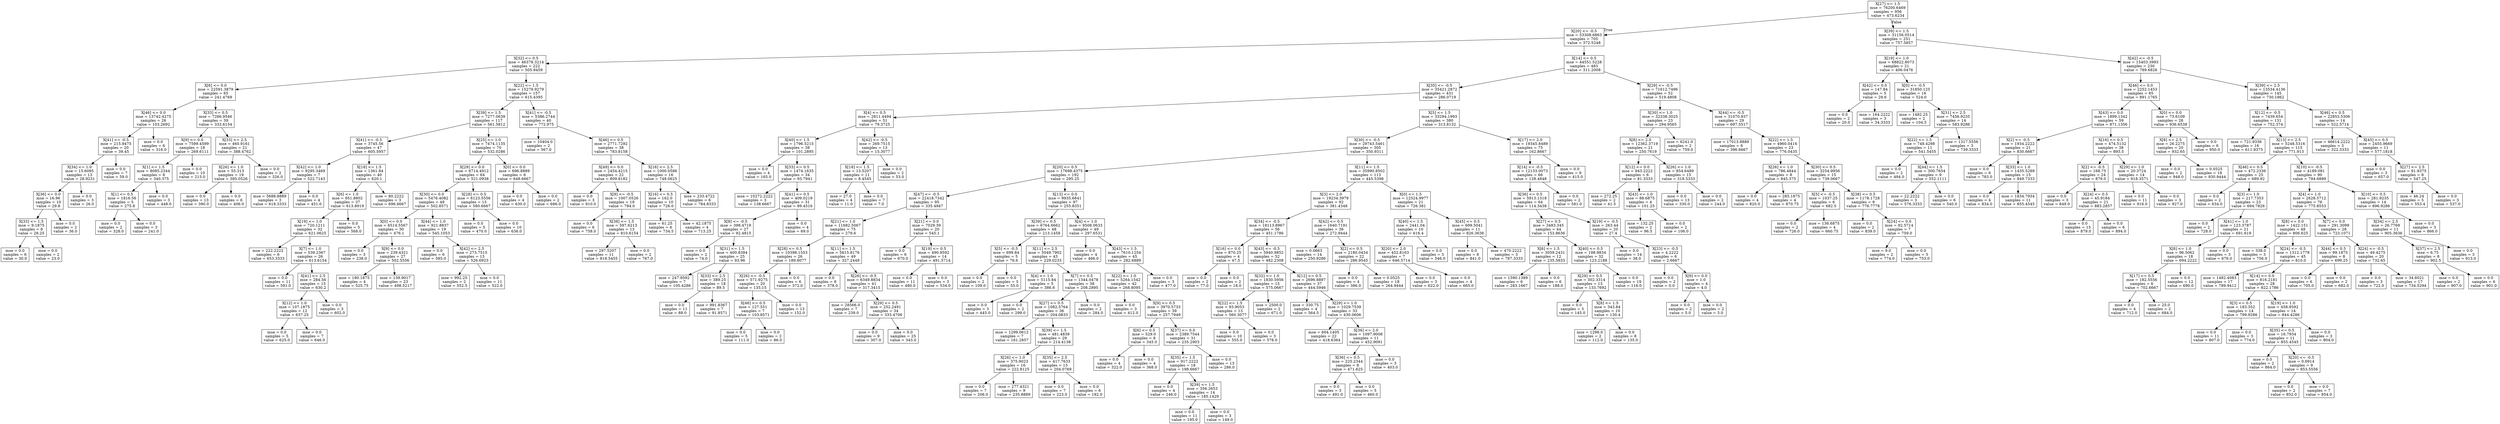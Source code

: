 digraph Tree {
node [shape=box] ;
0 [label="X[27] <= 1.5\nmse = 76200.6469\nsamples = 956\nvalue = 473.6234"] ;
1 [label="X[20] <= -0.5\nmse = 53308.6863\nsamples = 705\nvalue = 372.5248"] ;
0 -> 1 [labeldistance=2.5, labelangle=45, headlabel="True"] ;
2 [label="X[32] <= 0.5\nmse = 46378.3214\nsamples = 222\nvalue = 505.9459"] ;
1 -> 2 ;
3 [label="X[6] <= 0.0\nmse = 22591.3879\nsamples = 65\nvalue = 241.4769"] ;
2 -> 3 ;
4 [label="X[46] <= 0.0\nmse = 13742.4275\nsamples = 26\nvalue = 103.2692"] ;
3 -> 4 ;
5 [label="X[41] <= -0.5\nmse = 215.9475\nsamples = 20\nvalue = 39.45"] ;
4 -> 5 ;
6 [label="X[34] <= 1.0\nmse = 15.6095\nsamples = 13\nvalue = 28.9231"] ;
5 -> 6 ;
7 [label="X[36] <= 0.0\nmse = 16.96\nsamples = 10\nvalue = 29.8"] ;
6 -> 7 ;
8 [label="X[33] <= 1.5\nmse = 9.1875\nsamples = 8\nvalue = 28.25"] ;
7 -> 8 ;
9 [label="mse = 0.0\nsamples = 6\nvalue = 30.0"] ;
8 -> 9 ;
10 [label="mse = 0.0\nsamples = 2\nvalue = 23.0"] ;
8 -> 10 ;
11 [label="mse = 0.0\nsamples = 2\nvalue = 36.0"] ;
7 -> 11 ;
12 [label="mse = 0.0\nsamples = 3\nvalue = 26.0"] ;
6 -> 12 ;
13 [label="mse = 0.0\nsamples = 7\nvalue = 59.0"] ;
5 -> 13 ;
14 [label="mse = 0.0\nsamples = 6\nvalue = 316.0"] ;
4 -> 14 ;
15 [label="X[33] <= 0.5\nmse = 7266.9546\nsamples = 39\nvalue = 333.6154"] ;
3 -> 15 ;
16 [label="X[9] <= 0.0\nmse = 7599.4599\nsamples = 18\nvalue = 269.6111"] ;
15 -> 16 ;
17 [label="X[1] <= 1.5\nmse = 8085.2344\nsamples = 8\nvalue = 340.375"] ;
16 -> 17 ;
18 [label="X[1] <= 0.5\nmse = 1816.56\nsamples = 5\nvalue = 275.8"] ;
17 -> 18 ;
19 [label="mse = 0.0\nsamples = 2\nvalue = 328.0"] ;
18 -> 19 ;
20 [label="mse = 0.0\nsamples = 3\nvalue = 241.0"] ;
18 -> 20 ;
21 [label="mse = 0.0\nsamples = 3\nvalue = 448.0"] ;
17 -> 21 ;
22 [label="mse = 0.0\nsamples = 10\nvalue = 213.0"] ;
16 -> 22 ;
23 [label="X[33] <= 2.5\nmse = 460.9161\nsamples = 21\nvalue = 388.4762"] ;
15 -> 23 ;
24 [label="X[26] <= 1.0\nmse = 55.313\nsamples = 19\nvalue = 395.0526"] ;
23 -> 24 ;
25 [label="mse = 0.0\nsamples = 13\nvalue = 390.0"] ;
24 -> 25 ;
26 [label="mse = 0.0\nsamples = 6\nvalue = 406.0"] ;
24 -> 26 ;
27 [label="mse = 0.0\nsamples = 2\nvalue = 326.0"] ;
23 -> 27 ;
28 [label="X[22] <= 1.5\nmse = 15279.9279\nsamples = 157\nvalue = 615.4395"] ;
2 -> 28 ;
29 [label="X[39] <= 1.5\nmse = 7277.0639\nsamples = 117\nvalue = 561.5812"] ;
28 -> 29 ;
30 [label="X[41] <= -0.5\nmse = 3745.56\nsamples = 47\nvalue = 605.5957"] ;
29 -> 30 ;
31 [label="X[42] <= 1.0\nmse = 9295.3469\nsamples = 7\nvalue = 522.7143"] ;
30 -> 31 ;
32 [label="mse = 5688.8889\nsamples = 3\nvalue = 618.3333"] ;
31 -> 32 ;
33 [label="mse = 0.0\nsamples = 4\nvalue = 451.0"] ;
31 -> 33 ;
34 [label="X[18] <= 1.5\nmse = 1361.84\nsamples = 40\nvalue = 620.1"] ;
30 -> 34 ;
35 [label="X[6] <= 1.0\nmse = 951.8802\nsamples = 37\nvalue = 613.8919"] ;
34 -> 35 ;
36 [label="X[19] <= 1.0\nmse = 720.1211\nsamples = 32\nvalue = 621.0625"] ;
35 -> 36 ;
37 [label="mse = 222.2222\nsamples = 6\nvalue = 653.3333"] ;
36 -> 37 ;
38 [label="X[7] <= 1.0\nmse = 539.2367\nsamples = 26\nvalue = 613.6154"] ;
36 -> 38 ;
39 [label="mse = 0.0\nsamples = 11\nvalue = 591.0"] ;
38 -> 39 ;
40 [label="X[41] <= 2.5\nmse = 284.56\nsamples = 15\nvalue = 630.2"] ;
38 -> 40 ;
41 [label="X[12] <= 1.0\nmse = 107.1875\nsamples = 12\nvalue = 637.25"] ;
40 -> 41 ;
42 [label="mse = 0.0\nsamples = 5\nvalue = 625.0"] ;
41 -> 42 ;
43 [label="mse = 0.0\nsamples = 7\nvalue = 646.0"] ;
41 -> 43 ;
44 [label="mse = 0.0\nsamples = 3\nvalue = 602.0"] ;
40 -> 44 ;
45 [label="mse = 0.0\nsamples = 5\nvalue = 568.0"] ;
35 -> 45 ;
46 [label="mse = 80.2222\nsamples = 3\nvalue = 696.6667"] ;
34 -> 46 ;
47 [label="X[25] <= 1.0\nmse = 7474.1135\nsamples = 70\nvalue = 532.0286"] ;
29 -> 47 ;
48 [label="X[29] <= 0.0\nmse = 6714.4912\nsamples = 64\nvalue = 521.0938"] ;
47 -> 48 ;
49 [label="X[30] <= 0.0\nmse = 5476.4082\nsamples = 49\nvalue = 502.8571"] ;
48 -> 49 ;
50 [label="X[0] <= 0.0\nmse = 6514.5567\nsamples = 30\nvalue = 476.1"] ;
49 -> 50 ;
51 [label="mse = 0.0\nsamples = 3\nvalue = 238.0"] ;
50 -> 51 ;
52 [label="X[9] <= 0.0\nmse = 239.4321\nsamples = 27\nvalue = 502.5556"] ;
50 -> 52 ;
53 [label="mse = 180.1875\nsamples = 4\nvalue = 525.75"] ;
52 -> 53 ;
54 [label="mse = 139.9017\nsamples = 23\nvalue = 498.5217"] ;
52 -> 54 ;
55 [label="X[44] <= 1.0\nmse = 921.8837\nsamples = 19\nvalue = 545.1053"] ;
49 -> 55 ;
56 [label="mse = 0.0\nsamples = 6\nvalue = 585.0"] ;
55 -> 56 ;
57 [label="X[42] <= 2.5\nmse = 273.7515\nsamples = 13\nvalue = 526.6923"] ;
55 -> 57 ;
58 [label="mse = 992.25\nsamples = 2\nvalue = 552.5"] ;
57 -> 58 ;
59 [label="mse = 0.0\nsamples = 11\nvalue = 522.0"] ;
57 -> 59 ;
60 [label="X[28] <= 0.5\nmse = 6123.5556\nsamples = 15\nvalue = 580.6667"] ;
48 -> 60 ;
61 [label="mse = 0.0\nsamples = 5\nvalue = 470.0"] ;
60 -> 61 ;
62 [label="mse = 0.0\nsamples = 10\nvalue = 636.0"] ;
60 -> 62 ;
63 [label="X[0] <= 0.0\nmse = 696.8889\nsamples = 6\nvalue = 648.6667"] ;
47 -> 63 ;
64 [label="mse = 0.0\nsamples = 4\nvalue = 630.0"] ;
63 -> 64 ;
65 [label="mse = 0.0\nsamples = 2\nvalue = 686.0"] ;
63 -> 65 ;
66 [label="X[41] <= -0.5\nmse = 5386.2744\nsamples = 40\nvalue = 772.975"] ;
28 -> 66 ;
67 [label="mse = 10404.0\nsamples = 2\nvalue = 567.0"] ;
66 -> 67 ;
68 [label="X[46] <= 0.5\nmse = 2771.7292\nsamples = 38\nvalue = 783.8158"] ;
66 -> 68 ;
69 [label="X[49] <= 0.0\nmse = 2454.4215\nsamples = 22\nvalue = 809.8182"] ;
68 -> 69 ;
70 [label="mse = 0.0\nsamples = 3\nvalue = 910.0"] ;
69 -> 70 ;
71 [label="X[9] <= -0.5\nmse = 1007.0526\nsamples = 19\nvalue = 794.0"] ;
69 -> 71 ;
72 [label="mse = 0.0\nsamples = 6\nvalue = 758.0"] ;
71 -> 72 ;
73 [label="X[38] <= 1.5\nmse = 597.6213\nsamples = 13\nvalue = 810.6154"] ;
71 -> 73 ;
74 [label="mse = 297.5207\nsamples = 11\nvalue = 818.5455"] ;
73 -> 74 ;
75 [label="mse = 0.0\nsamples = 2\nvalue = 767.0"] ;
73 -> 75 ;
76 [label="X[16] <= 2.5\nmse = 1000.0586\nsamples = 16\nvalue = 748.0625"] ;
68 -> 76 ;
77 [label="X[16] <= 0.5\nmse = 162.0\nsamples = 10\nvalue = 726.0"] ;
76 -> 77 ;
78 [label="mse = 61.25\nsamples = 6\nvalue = 734.5"] ;
77 -> 78 ;
79 [label="mse = 42.1875\nsamples = 4\nvalue = 713.25"] ;
77 -> 79 ;
80 [label="mse = 233.4722\nsamples = 6\nvalue = 784.8333"] ;
76 -> 80 ;
81 [label="X[14] <= 0.5\nmse = 44551.5228\nsamples = 483\nvalue = 311.2008"] ;
1 -> 81 ;
82 [label="X[35] <= -0.5\nmse = 35421.2872\nsamples = 431\nvalue = 286.0719"] ;
81 -> 82 ;
83 [label="X[4] <= 0.5\nmse = 2811.4494\nsamples = 51\nvalue = 79.3725"] ;
82 -> 83 ;
84 [label="X[40] <= 1.5\nmse = 1796.5215\nsamples = 38\nvalue = 101.2895"] ;
83 -> 84 ;
85 [label="mse = 0.0\nsamples = 4\nvalue = 165.0"] ;
84 -> 85 ;
86 [label="X[33] <= 0.5\nmse = 1474.1635\nsamples = 34\nvalue = 93.7941"] ;
84 -> 86 ;
87 [label="mse = 10272.2222\nsamples = 3\nvalue = 138.6667"] ;
86 -> 87 ;
88 [label="X[41] <= 0.5\nmse = 409.0219\nsamples = 31\nvalue = 89.4516"] ;
86 -> 88 ;
89 [label="X[8] <= -0.5\nmse = 398.4719\nsamples = 27\nvalue = 92.4815"] ;
88 -> 89 ;
90 [label="mse = 0.0\nsamples = 2\nvalue = 74.0"] ;
89 -> 90 ;
91 [label="X[31] <= 1.5\nmse = 400.8384\nsamples = 25\nvalue = 93.96"] ;
89 -> 91 ;
92 [label="mse = 247.9592\nsamples = 7\nvalue = 105.4286"] ;
91 -> 92 ;
93 [label="X[33] <= 2.5\nmse = 389.25\nsamples = 18\nvalue = 89.5"] ;
91 -> 93 ;
94 [label="mse = 0.0\nsamples = 11\nvalue = 88.0"] ;
93 -> 94 ;
95 [label="mse = 991.8367\nsamples = 7\nvalue = 91.8571"] ;
93 -> 95 ;
96 [label="mse = 0.0\nsamples = 4\nvalue = 69.0"] ;
88 -> 96 ;
97 [label="X[42] <= -0.5\nmse = 269.7515\nsamples = 13\nvalue = 15.3077"] ;
83 -> 97 ;
98 [label="X[18] <= 1.5\nmse = 13.5207\nsamples = 11\nvalue = 8.4545"] ;
97 -> 98 ;
99 [label="mse = 27.0\nsamples = 4\nvalue = 11.0"] ;
98 -> 99 ;
100 [label="mse = 0.0\nsamples = 7\nvalue = 7.0"] ;
98 -> 100 ;
101 [label="mse = 0.0\nsamples = 2\nvalue = 53.0"] ;
97 -> 101 ;
102 [label="X[5] <= 1.5\nmse = 33294.1993\nsamples = 380\nvalue = 313.8132"] ;
82 -> 102 ;
103 [label="X[30] <= -0.5\nmse = 29743.5461\nsamples = 305\nvalue = 350.9311"] ;
102 -> 103 ;
104 [label="X[20] <= 0.5\nmse = 17698.4375\nsamples = 192\nvalue = 295.25"] ;
103 -> 104 ;
105 [label="X[47] <= -0.5\nmse = 22418.7342\nsamples = 95\nvalue = 335.4947"] ;
104 -> 105 ;
106 [label="X[21] <= 1.0\nmse = 11682.5067\nsamples = 75\nvalue = 279.6"] ;
105 -> 106 ;
107 [label="X[28] <= 0.5\nmse = 10398.1553\nsamples = 26\nvalue = 189.8077"] ;
106 -> 107 ;
108 [label="X[26] <= -0.5\nmse = 571.9275\nsamples = 20\nvalue = 135.15"] ;
107 -> 108 ;
109 [label="X[46] <= 0.5\nmse = 127.551\nsamples = 7\nvalue = 103.8571"] ;
108 -> 109 ;
110 [label="mse = 0.0\nsamples = 5\nvalue = 111.0"] ;
109 -> 110 ;
111 [label="mse = 0.0\nsamples = 2\nvalue = 86.0"] ;
109 -> 111 ;
112 [label="mse = 0.0\nsamples = 13\nvalue = 152.0"] ;
108 -> 112 ;
113 [label="mse = 0.0\nsamples = 6\nvalue = 372.0"] ;
107 -> 113 ;
114 [label="X[11] <= 1.5\nmse = 5815.8176\nsamples = 49\nvalue = 327.2449"] ;
106 -> 114 ;
115 [label="mse = 0.0\nsamples = 8\nvalue = 378.0"] ;
114 -> 115 ;
116 [label="X[26] <= -0.5\nmse = 6349.8834\nsamples = 41\nvalue = 317.3415"] ;
114 -> 116 ;
117 [label="mse = 28566.0\nsamples = 7\nvalue = 239.0"] ;
116 -> 117 ;
118 [label="X[29] <= 0.5\nmse = 252.2491\nsamples = 34\nvalue = 333.4706"] ;
116 -> 118 ;
119 [label="mse = 0.0\nsamples = 9\nvalue = 307.0"] ;
118 -> 119 ;
120 [label="mse = 0.0\nsamples = 25\nvalue = 343.0"] ;
118 -> 120 ;
121 [label="X[21] <= 0.0\nmse = 7029.39\nsamples = 20\nvalue = 545.1"] ;
105 -> 121 ;
122 [label="mse = 0.0\nsamples = 6\nvalue = 670.0"] ;
121 -> 122 ;
123 [label="X[19] <= 0.5\nmse = 490.9592\nsamples = 14\nvalue = 491.5714"] ;
121 -> 123 ;
124 [label="mse = 0.0\nsamples = 11\nvalue = 480.0"] ;
123 -> 124 ;
125 [label="mse = 0.0\nsamples = 3\nvalue = 534.0"] ;
123 -> 125 ;
126 [label="X[13] <= 0.0\nmse = 9935.6841\nsamples = 97\nvalue = 255.8351"] ;
104 -> 126 ;
127 [label="X[39] <= 0.5\nmse = 6764.6662\nsamples = 48\nvalue = 213.1458"] ;
126 -> 127 ;
128 [label="X[5] <= -0.5\nmse = 699.84\nsamples = 5\nvalue = 76.6"] ;
127 -> 128 ;
129 [label="mse = 0.0\nsamples = 2\nvalue = 109.0"] ;
128 -> 129 ;
130 [label="mse = 0.0\nsamples = 3\nvalue = 55.0"] ;
128 -> 130 ;
131 [label="X[11] <= 2.5\nmse = 5049.7902\nsamples = 43\nvalue = 229.0233"] ;
127 -> 131 ;
132 [label="X[4] <= 1.0\nmse = 5115.84\nsamples = 5\nvalue = 386.6"] ;
131 -> 132 ;
133 [label="mse = 0.0\nsamples = 3\nvalue = 445.0"] ;
132 -> 133 ;
134 [label="mse = 0.0\nsamples = 2\nvalue = 299.0"] ;
132 -> 134 ;
135 [label="X[7] <= 0.5\nmse = 1344.0478\nsamples = 38\nvalue = 208.2895"] ;
131 -> 135 ;
136 [label="X[27] <= 0.5\nmse = 1082.5764\nsamples = 36\nvalue = 204.0833"] ;
135 -> 136 ;
137 [label="mse = 1299.0612\nsamples = 7\nvalue = 161.2857"] ;
136 -> 137 ;
138 [label="X[39] <= 1.5\nmse = 481.4839\nsamples = 29\nvalue = 214.4138"] ;
136 -> 138 ;
139 [label="X[26] <= 1.0\nmse = 375.9023\nsamples = 16\nvalue = 222.8125"] ;
138 -> 139 ;
140 [label="mse = 0.0\nsamples = 7\nvalue = 206.0"] ;
139 -> 140 ;
141 [label="mse = 277.4321\nsamples = 9\nvalue = 235.8889"] ;
139 -> 141 ;
142 [label="X[35] <= 2.5\nmse = 417.7633\nsamples = 13\nvalue = 204.0769"] ;
138 -> 142 ;
143 [label="mse = 0.0\nsamples = 7\nvalue = 223.0"] ;
142 -> 143 ;
144 [label="mse = 0.0\nsamples = 6\nvalue = 182.0"] ;
142 -> 144 ;
145 [label="mse = 0.0\nsamples = 2\nvalue = 284.0"] ;
135 -> 145 ;
146 [label="X[4] <= 1.0\nmse = 9508.0633\nsamples = 49\nvalue = 297.6531"] ;
126 -> 146 ;
147 [label="mse = 0.0\nsamples = 4\nvalue = 466.0"] ;
146 -> 147 ;
148 [label="X[43] <= 1.5\nmse = 7610.1254\nsamples = 45\nvalue = 282.6889"] ;
146 -> 148 ;
149 [label="X[22] <= 1.0\nmse = 5264.1542\nsamples = 42\nvalue = 268.8095"] ;
148 -> 149 ;
150 [label="mse = 0.0\nsamples = 3\nvalue = 412.0"] ;
149 -> 150 ;
151 [label="X[9] <= 0.5\nmse = 3970.5733\nsamples = 39\nvalue = 257.7949"] ;
149 -> 151 ;
152 [label="X[6] <= 0.5\nmse = 529.0\nsamples = 8\nvalue = 345.0"] ;
151 -> 152 ;
153 [label="mse = 0.0\nsamples = 4\nvalue = 322.0"] ;
152 -> 153 ;
154 [label="mse = 0.0\nsamples = 4\nvalue = 368.0"] ;
152 -> 154 ;
155 [label="X[37] <= 0.0\nmse = 2389.7544\nsamples = 31\nvalue = 235.2903"] ;
151 -> 155 ;
156 [label="X[35] <= 1.5\nmse = 917.2222\nsamples = 18\nvalue = 198.6667"] ;
155 -> 156 ;
157 [label="mse = 0.0\nsamples = 4\nvalue = 246.0"] ;
156 -> 157 ;
158 [label="X[39] <= 1.5\nmse = 356.2653\nsamples = 14\nvalue = 185.1429"] ;
156 -> 158 ;
159 [label="mse = 0.0\nsamples = 11\nvalue = 195.0"] ;
158 -> 159 ;
160 [label="mse = 0.0\nsamples = 3\nvalue = 149.0"] ;
158 -> 160 ;
161 [label="mse = 0.0\nsamples = 13\nvalue = 286.0"] ;
155 -> 161 ;
162 [label="mse = 0.0\nsamples = 3\nvalue = 477.0"] ;
148 -> 162 ;
163 [label="X[11] <= 1.5\nmse = 35990.8502\nsamples = 113\nvalue = 445.5398"] ;
103 -> 163 ;
164 [label="X[3] <= 2.0\nmse = 19234.3979\nsamples = 92\nvalue = 381.4348"] ;
163 -> 164 ;
165 [label="X[34] <= -0.5\nmse = 18113.8967\nsamples = 56\nvalue = 451.1786"] ;
164 -> 165 ;
166 [label="X[16] <= 0.0\nmse = 870.25\nsamples = 4\nvalue = 47.5"] ;
165 -> 166 ;
167 [label="mse = 0.0\nsamples = 2\nvalue = 77.0"] ;
166 -> 167 ;
168 [label="mse = 0.0\nsamples = 2\nvalue = 18.0"] ;
166 -> 168 ;
169 [label="X[43] <= -0.5\nmse = 5940.9852\nsamples = 52\nvalue = 482.2308"] ;
165 -> 169 ;
170 [label="X[32] <= 1.0\nmse = 1830.5956\nsamples = 15\nvalue = 575.0667"] ;
169 -> 170 ;
171 [label="X[22] <= 1.5\nmse = 93.9053\nsamples = 13\nvalue = 560.3077"] ;
170 -> 171 ;
172 [label="mse = 0.0\nsamples = 10\nvalue = 555.0"] ;
171 -> 172 ;
173 [label="mse = 0.0\nsamples = 3\nvalue = 578.0"] ;
171 -> 173 ;
174 [label="mse = 2500.0\nsamples = 2\nvalue = 671.0"] ;
170 -> 174 ;
175 [label="X[12] <= 0.5\nmse = 2696.8897\nsamples = 37\nvalue = 444.5946"] ;
169 -> 175 ;
176 [label="mse = 330.75\nsamples = 4\nvalue = 564.5"] ;
175 -> 176 ;
177 [label="X[29] <= 1.0\nmse = 1029.7539\nsamples = 33\nvalue = 430.0606"] ;
175 -> 177 ;
178 [label="mse = 604.1405\nsamples = 22\nvalue = 418.6364"] ;
177 -> 178 ;
179 [label="X[36] <= 2.0\nmse = 1097.9008\nsamples = 11\nvalue = 452.9091"] ;
177 -> 179 ;
180 [label="X[36] <= 0.5\nmse = 225.2344\nsamples = 8\nvalue = 471.625"] ;
179 -> 180 ;
181 [label="mse = 0.0\nsamples = 3\nvalue = 491.0"] ;
180 -> 181 ;
182 [label="mse = 0.0\nsamples = 5\nvalue = 460.0"] ;
180 -> 182 ;
183 [label="mse = 0.0\nsamples = 3\nvalue = 403.0"] ;
179 -> 183 ;
184 [label="X[42] <= 0.5\nmse = 1640.7191\nsamples = 36\nvalue = 272.9444"] ;
164 -> 184 ;
185 [label="mse = 0.0663\nsamples = 14\nvalue = 250.9286"] ;
184 -> 185 ;
186 [label="X[2] <= 0.5\nmse = 2180.0434\nsamples = 22\nvalue = 286.9545"] ;
184 -> 186 ;
187 [label="mse = 0.0\nsamples = 4\nvalue = 386.0"] ;
186 -> 187 ;
188 [label="mse = 0.0525\nsamples = 18\nvalue = 264.9444"] ;
186 -> 188 ;
189 [label="X[0] <= 1.5\nmse = 12524.9977\nsamples = 21\nvalue = 726.381"] ;
163 -> 189 ;
190 [label="X[40] <= 1.5\nmse = 2441.04\nsamples = 10\nvalue = 616.4"] ;
189 -> 190 ;
191 [label="X[20] <= 2.0\nmse = 452.8163\nsamples = 7\nvalue = 646.5714"] ;
190 -> 191 ;
192 [label="mse = 0.0\nsamples = 3\nvalue = 622.0"] ;
191 -> 192 ;
193 [label="mse = 0.0\nsamples = 4\nvalue = 665.0"] ;
191 -> 193 ;
194 [label="mse = 0.0\nsamples = 3\nvalue = 546.0"] ;
190 -> 194 ;
195 [label="X[45] <= 0.5\nmse = 699.5041\nsamples = 11\nvalue = 826.3636"] ;
189 -> 195 ;
196 [label="mse = 0.0\nsamples = 8\nvalue = 841.0"] ;
195 -> 196 ;
197 [label="mse = 470.2222\nsamples = 3\nvalue = 787.3333"] ;
195 -> 197 ;
198 [label="X[17] <= 2.0\nmse = 19345.8489\nsamples = 75\nvalue = 162.8667"] ;
102 -> 198 ;
199 [label="X[14] <= -0.5\nmse = 12133.0073\nsamples = 66\nvalue = 128.4848"] ;
198 -> 199 ;
200 [label="X[36] <= 0.5\nmse = 5913.1318\nsamples = 64\nvalue = 114.3438"] ;
199 -> 200 ;
201 [label="X[27] <= 0.5\nmse = 3483.345\nsamples = 44\nvalue = 153.8636"] ;
200 -> 201 ;
202 [label="X[6] <= 1.5\nmse = 3059.2431\nsamples = 12\nvalue = 235.5833"] ;
201 -> 202 ;
203 [label="mse = 1590.1389\nsamples = 6\nvalue = 283.1667"] ;
202 -> 203 ;
204 [label="mse = 0.0\nsamples = 6\nvalue = 188.0"] ;
202 -> 204 ;
205 [label="X[40] <= 0.5\nmse = 198.9834\nsamples = 32\nvalue = 123.2188"] ;
201 -> 205 ;
206 [label="X[29] <= 0.5\nmse = 302.3314\nsamples = 13\nvalue = 133.7692"] ;
205 -> 206 ;
207 [label="mse = 0.0\nsamples = 3\nvalue = 145.0"] ;
206 -> 207 ;
208 [label="X[8] <= 1.5\nmse = 343.84\nsamples = 10\nvalue = 130.4"] ;
206 -> 208 ;
209 [label="mse = 1296.0\nsamples = 2\nvalue = 112.0"] ;
208 -> 209 ;
210 [label="mse = 0.0\nsamples = 8\nvalue = 135.0"] ;
208 -> 210 ;
211 [label="mse = 0.0\nsamples = 19\nvalue = 116.0"] ;
205 -> 211 ;
212 [label="X[19] <= -0.5\nmse = 263.44\nsamples = 20\nvalue = 27.4"] ;
200 -> 212 ;
213 [label="mse = 0.0\nsamples = 14\nvalue = 38.0"] ;
212 -> 213 ;
214 [label="X[23] <= -0.5\nmse = 4.2222\nsamples = 6\nvalue = 2.6667"] ;
212 -> 214 ;
215 [label="mse = 0.0\nsamples = 2\nvalue = 0.0"] ;
214 -> 215 ;
216 [label="X[9] <= 0.0\nmse = 1.0\nsamples = 4\nvalue = 4.0"] ;
214 -> 216 ;
217 [label="mse = 0.0\nsamples = 2\nvalue = 5.0"] ;
216 -> 217 ;
218 [label="mse = 0.0\nsamples = 2\nvalue = 3.0"] ;
216 -> 218 ;
219 [label="mse = 0.0\nsamples = 2\nvalue = 581.0"] ;
199 -> 219 ;
220 [label="mse = 0.0\nsamples = 9\nvalue = 415.0"] ;
198 -> 220 ;
221 [label="X[29] <= -0.5\nmse = 71612.7496\nsamples = 52\nvalue = 519.4808"] ;
81 -> 221 ;
222 [label="X[30] <= 1.0\nmse = 32338.3025\nsamples = 23\nvalue = 294.9565"] ;
221 -> 222 ;
223 [label="X[8] <= 2.0\nmse = 12362.3719\nsamples = 21\nvalue = 250.7619"] ;
222 -> 223 ;
224 [label="X[12] <= 0.0\nmse = 943.2222\nsamples = 6\nvalue = 81.3333"] ;
223 -> 224 ;
225 [label="mse = 272.25\nsamples = 2\nvalue = 41.5"] ;
224 -> 225 ;
226 [label="X[43] <= 1.0\nmse = 88.6875\nsamples = 4\nvalue = 101.25"] ;
224 -> 226 ;
227 [label="mse = 132.25\nsamples = 2\nvalue = 96.5"] ;
226 -> 227 ;
228 [label="mse = 0.0\nsamples = 2\nvalue = 106.0"] ;
226 -> 228 ;
229 [label="X[26] <= 1.0\nmse = 854.6489\nsamples = 15\nvalue = 318.5333"] ;
223 -> 229 ;
230 [label="mse = 0.0\nsamples = 13\nvalue = 330.0"] ;
229 -> 230 ;
231 [label="mse = 0.0\nsamples = 2\nvalue = 244.0"] ;
229 -> 231 ;
232 [label="mse = 6241.0\nsamples = 2\nvalue = 759.0"] ;
222 -> 232 ;
233 [label="X[44] <= -0.5\nmse = 31070.937\nsamples = 29\nvalue = 697.5517"] ;
221 -> 233 ;
234 [label="mse = 17013.8889\nsamples = 6\nvalue = 396.6667"] ;
233 -> 234 ;
235 [label="X[22] <= 1.5\nmse = 4960.0416\nsamples = 23\nvalue = 776.0435"] ;
233 -> 235 ;
236 [label="X[26] <= 1.0\nmse = 786.4844\nsamples = 8\nvalue = 845.375"] ;
235 -> 236 ;
237 [label="mse = 0.0\nsamples = 4\nvalue = 820.0"] ;
236 -> 237 ;
238 [label="mse = 285.1875\nsamples = 4\nvalue = 870.75"] ;
236 -> 238 ;
239 [label="X[30] <= 0.5\nmse = 3254.9956\nsamples = 15\nvalue = 739.0667"] ;
235 -> 239 ;
240 [label="X[5] <= -0.5\nmse = 1037.25\nsamples = 6\nvalue = 682.5"] ;
239 -> 240 ;
241 [label="mse = 0.0\nsamples = 2\nvalue = 726.0"] ;
240 -> 241 ;
242 [label="mse = 136.6875\nsamples = 4\nvalue = 660.75"] ;
240 -> 242 ;
243 [label="X[38] <= 0.5\nmse = 1178.1728\nsamples = 9\nvalue = 776.7778"] ;
239 -> 243 ;
244 [label="mse = 0.0\nsamples = 2\nvalue = 839.0"] ;
243 -> 244 ;
245 [label="X[24] <= 0.0\nmse = 92.5714\nsamples = 7\nvalue = 759.0"] ;
243 -> 245 ;
246 [label="mse = 9.0\nsamples = 2\nvalue = 774.0"] ;
245 -> 246 ;
247 [label="mse = 0.0\nsamples = 5\nvalue = 753.0"] ;
245 -> 247 ;
248 [label="X[39] <= 1.5\nmse = 31156.0514\nsamples = 251\nvalue = 757.5857"] ;
0 -> 248 [labeldistance=2.5, labelangle=-45, headlabel="False"] ;
249 [label="X[19] <= 1.0\nmse = 68822.8073\nsamples = 21\nvalue = 406.0476"] ;
248 -> 249 ;
250 [label="X[42] <= 0.0\nmse = 147.84\nsamples = 5\nvalue = 28.6"] ;
249 -> 250 ;
251 [label="mse = 0.0\nsamples = 2\nvalue = 20.0"] ;
250 -> 251 ;
252 [label="mse = 164.2222\nsamples = 3\nvalue = 34.3333"] ;
250 -> 252 ;
253 [label="X[0] <= -0.5\nmse = 31850.125\nsamples = 16\nvalue = 524.0"] ;
249 -> 253 ;
254 [label="mse = 1482.25\nsamples = 2\nvalue = 104.5"] ;
253 -> 254 ;
255 [label="X[31] <= 2.5\nmse = 7456.9235\nsamples = 14\nvalue = 583.9286"] ;
253 -> 255 ;
256 [label="X[22] <= 1.5\nmse = 748.4298\nsamples = 11\nvalue = 541.5455"] ;
255 -> 256 ;
257 [label="mse = 0.0\nsamples = 2\nvalue = 494.0"] ;
256 -> 257 ;
258 [label="X[44] <= 1.5\nmse = 300.7654\nsamples = 9\nvalue = 552.1111"] ;
256 -> 258 ;
259 [label="mse = 22.2222\nsamples = 3\nvalue = 576.3333"] ;
258 -> 259 ;
260 [label="mse = 0.0\nsamples = 6\nvalue = 540.0"] ;
258 -> 260 ;
261 [label="mse = 1317.5556\nsamples = 3\nvalue = 739.3333"] ;
255 -> 261 ;
262 [label="X[42] <= -0.5\nmse = 15403.3993\nsamples = 230\nvalue = 789.6826"] ;
248 -> 262 ;
263 [label="X[46] <= 0.0\nmse = 2252.1453\nsamples = 85\nvalue = 891.1765"] ;
262 -> 263 ;
264 [label="X[43] <= 0.0\nmse = 1899.1342\nsamples = 59\nvalue = 871.1356"] ;
263 -> 264 ;
265 [label="X[2] <= -0.5\nmse = 1934.2222\nsamples = 21\nvalue = 830.6667"] ;
264 -> 265 ;
266 [label="mse = 0.0\nsamples = 6\nvalue = 783.0"] ;
265 -> 266 ;
267 [label="X[33] <= 1.0\nmse = 1435.5289\nsamples = 15\nvalue = 849.7333"] ;
265 -> 267 ;
268 [label="mse = 0.0\nsamples = 4\nvalue = 834.0"] ;
267 -> 268 ;
269 [label="mse = 1834.7934\nsamples = 11\nvalue = 855.4545"] ;
267 -> 269 ;
270 [label="X[16] <= 0.5\nmse = 474.5132\nsamples = 38\nvalue = 893.5"] ;
264 -> 270 ;
271 [label="X[2] <= -0.5\nmse = 168.75\nsamples = 24\nvalue = 879.0"] ;
270 -> 271 ;
272 [label="mse = 0.0\nsamples = 3\nvalue = 849.0"] ;
271 -> 272 ;
273 [label="X[24] <= 0.5\nmse = 45.9184\nsamples = 21\nvalue = 883.2857"] ;
271 -> 273 ;
274 [label="mse = 0.0\nsamples = 15\nvalue = 879.0"] ;
273 -> 274 ;
275 [label="mse = 0.0\nsamples = 6\nvalue = 894.0"] ;
273 -> 275 ;
276 [label="X[29] <= 1.0\nmse = 20.3724\nsamples = 14\nvalue = 918.3571"] ;
270 -> 276 ;
277 [label="mse = 0.0\nsamples = 11\nvalue = 916.0"] ;
276 -> 277 ;
278 [label="mse = 0.0\nsamples = 3\nvalue = 927.0"] ;
276 -> 278 ;
279 [label="X[0] <= 0.0\nmse = 73.6109\nsamples = 26\nvalue = 936.6538"] ;
263 -> 279 ;
280 [label="X[8] <= 2.5\nmse = 26.2275\nsamples = 20\nvalue = 932.65"] ;
279 -> 280 ;
281 [label="mse = 0.0\nsamples = 2\nvalue = 948.0"] ;
280 -> 281 ;
282 [label="mse = 0.0525\nsamples = 18\nvalue = 930.9444"] ;
280 -> 282 ;
283 [label="mse = 0.0\nsamples = 6\nvalue = 950.0"] ;
279 -> 283 ;
284 [label="X[39] <= 2.5\nmse = 13534.4136\nsamples = 145\nvalue = 730.1862"] ;
262 -> 284 ;
285 [label="X[12] <= -0.5\nmse = 7439.654\nsamples = 131\nvalue = 752.374"] ;
284 -> 285 ;
286 [label="mse = 721.9336\nsamples = 16\nvalue = 611.9375"] ;
285 -> 286 ;
287 [label="X[13] <= 2.5\nmse = 5248.5316\nsamples = 115\nvalue = 771.913"] ;
285 -> 287 ;
288 [label="X[46] <= 0.5\nmse = 472.2336\nsamples = 25\nvalue = 689.92"] ;
287 -> 288 ;
289 [label="mse = 0.0\nsamples = 2\nvalue = 634.0"] ;
288 -> 289 ;
290 [label="X[3] <= 1.0\nmse = 217.7353\nsamples = 23\nvalue = 694.7826"] ;
288 -> 290 ;
291 [label="mse = 0.0\nsamples = 2\nvalue = 728.0"] ;
290 -> 291 ;
292 [label="X[41] <= 1.0\nmse = 123.3787\nsamples = 21\nvalue = 691.619"] ;
290 -> 292 ;
293 [label="X[8] <= 1.0\nmse = 96.5062\nsamples = 18\nvalue = 694.2222"] ;
292 -> 293 ;
294 [label="X[17] <= 0.5\nmse = 182.5556\nsamples = 6\nvalue = 702.6667"] ;
293 -> 294 ;
295 [label="mse = 0.0\nsamples = 4\nvalue = 712.0"] ;
294 -> 295 ;
296 [label="mse = 25.0\nsamples = 2\nvalue = 684.0"] ;
294 -> 296 ;
297 [label="mse = 0.0\nsamples = 12\nvalue = 690.0"] ;
293 -> 297 ;
298 [label="mse = 0.0\nsamples = 3\nvalue = 676.0"] ;
292 -> 298 ;
299 [label="X[10] <= -0.5\nmse = 4189.081\nsamples = 90\nvalue = 794.6889"] ;
287 -> 299 ;
300 [label="X[4] <= 1.0\nmse = 2628.5712\nsamples = 76\nvalue = 775.8553"] ;
299 -> 300 ;
301 [label="X[8] <= 0.0\nmse = 1422.151\nsamples = 48\nvalue = 806.625"] ;
300 -> 301 ;
302 [label="mse = 338.0\nsamples = 3\nvalue = 756.0"] ;
301 -> 302 ;
303 [label="X[24] <= -0.5\nmse = 1312.1778\nsamples = 45\nvalue = 810.0"] ;
301 -> 303 ;
304 [label="mse = 1482.4083\nsamples = 17\nvalue = 789.9412"] ;
303 -> 304 ;
305 [label="X[14] <= 0.0\nmse = 816.2181\nsamples = 28\nvalue = 822.1786"] ;
303 -> 305 ;
306 [label="X[3] <= 0.5\nmse = 183.352\nsamples = 14\nvalue = 799.9286"] ;
305 -> 306 ;
307 [label="mse = 0.0\nsamples = 11\nvalue = 807.0"] ;
306 -> 307 ;
308 [label="mse = 0.0\nsamples = 3\nvalue = 774.0"] ;
306 -> 308 ;
309 [label="X[19] <= 1.0\nmse = 458.9592\nsamples = 14\nvalue = 844.4286"] ;
305 -> 309 ;
310 [label="X[35] <= 0.5\nmse = 16.7934\nsamples = 11\nvalue = 855.4545"] ;
309 -> 310 ;
311 [label="mse = 0.0\nsamples = 2\nvalue = 864.0"] ;
310 -> 311 ;
312 [label="X[20] <= -0.5\nmse = 0.6914\nsamples = 9\nvalue = 853.5556"] ;
310 -> 312 ;
313 [label="mse = 0.0\nsamples = 2\nvalue = 852.0"] ;
312 -> 313 ;
314 [label="mse = 0.0\nsamples = 7\nvalue = 854.0"] ;
312 -> 314 ;
315 [label="mse = 0.0\nsamples = 3\nvalue = 804.0"] ;
309 -> 315 ;
316 [label="X[7] <= 0.0\nmse = 291.3099\nsamples = 28\nvalue = 723.1071"] ;
300 -> 316 ;
317 [label="X[44] <= 0.5\nmse = 99.1875\nsamples = 8\nvalue = 699.25"] ;
316 -> 317 ;
318 [label="mse = 0.0\nsamples = 6\nvalue = 705.0"] ;
317 -> 318 ;
319 [label="mse = 0.0\nsamples = 2\nvalue = 682.0"] ;
317 -> 319 ;
320 [label="X[24] <= -0.5\nmse = 49.4275\nsamples = 20\nvalue = 732.65"] ;
316 -> 320 ;
321 [label="mse = 0.0\nsamples = 3\nvalue = 722.0"] ;
320 -> 321 ;
322 [label="mse = 34.6021\nsamples = 17\nvalue = 734.5294"] ;
320 -> 322 ;
323 [label="X[10] <= 0.5\nmse = 281.9235\nsamples = 14\nvalue = 896.9286"] ;
299 -> 323 ;
324 [label="X[34] <= 2.5\nmse = 26.7769\nsamples = 11\nvalue = 905.3636"] ;
323 -> 324 ;
325 [label="X[37] <= 2.5\nmse = 6.75\nsamples = 8\nvalue = 902.5"] ;
324 -> 325 ;
326 [label="mse = 0.0\nsamples = 2\nvalue = 907.0"] ;
325 -> 326 ;
327 [label="mse = 0.0\nsamples = 6\nvalue = 901.0"] ;
325 -> 327 ;
328 [label="mse = 0.0\nsamples = 3\nvalue = 913.0"] ;
324 -> 328 ;
329 [label="mse = 0.0\nsamples = 3\nvalue = 866.0"] ;
323 -> 329 ;
330 [label="X[46] <= 0.5\nmse = 22853.5306\nsamples = 14\nvalue = 522.5714"] ;
284 -> 330 ;
331 [label="mse = 46614.2222\nsamples = 3\nvalue = 322.3333"] ;
330 -> 331 ;
332 [label="X[45] <= 0.5\nmse = 2455.9669\nsamples = 11\nvalue = 577.1818"] ;
330 -> 332 ;
333 [label="mse = 0.0\nsamples = 3\nvalue = 657.0"] ;
332 -> 333 ;
334 [label="X[27] <= 2.5\nmse = 91.9375\nsamples = 8\nvalue = 547.25"] ;
332 -> 334 ;
335 [label="mse = 46.24\nsamples = 5\nvalue = 553.4"] ;
334 -> 335 ;
336 [label="mse = 0.0\nsamples = 3\nvalue = 537.0"] ;
334 -> 336 ;
}